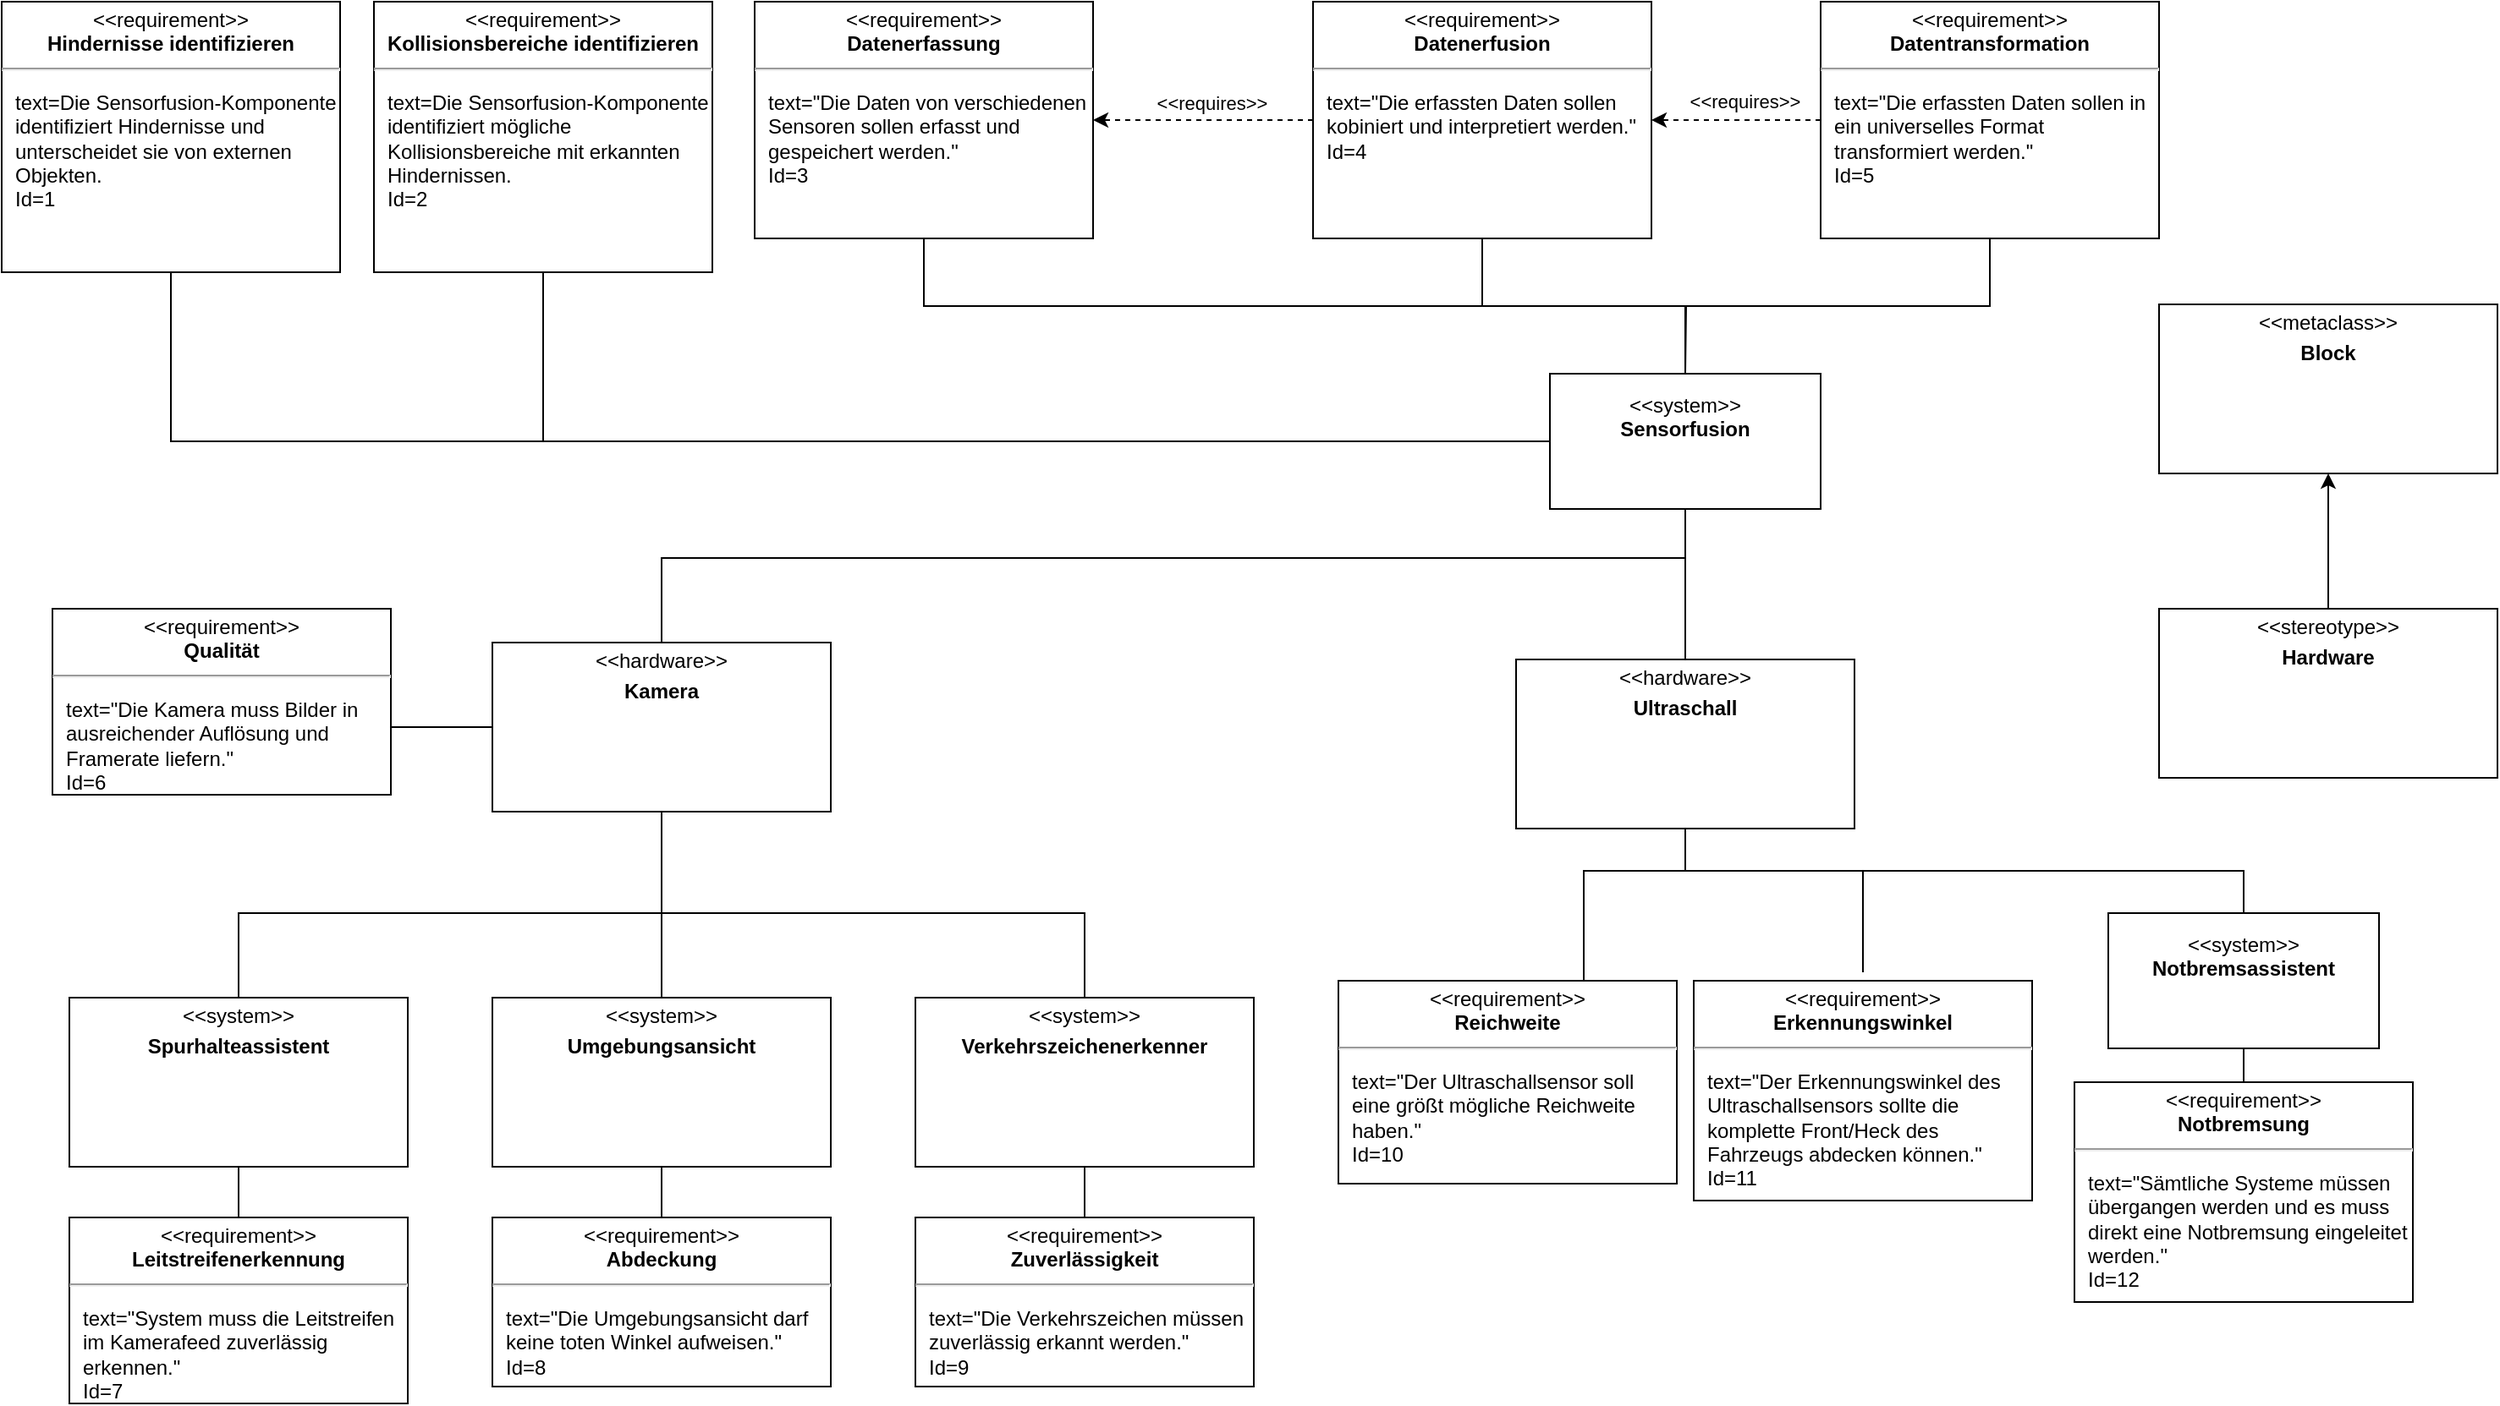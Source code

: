 <mxfile version="22.1.7" type="device">
  <diagram name="Page-1" id="J7lDw7_B6mRfGY2jVxNy">
    <mxGraphModel dx="5435" dy="2334" grid="1" gridSize="10" guides="1" tooltips="1" connect="1" arrows="1" fold="1" page="1" pageScale="1" pageWidth="827" pageHeight="1169" math="0" shadow="0">
      <root>
        <mxCell id="0" />
        <mxCell id="1" parent="0" />
        <mxCell id="3CJS3uB6BW7C9CZVDvfE-26" style="edgeStyle=orthogonalEdgeStyle;rounded=0;orthogonalLoop=1;jettySize=auto;html=1;entryX=0.5;entryY=1;entryDx=0;entryDy=0;endArrow=none;endFill=0;" parent="1" source="WkMunZ7JaqHcUI_JXrcm-2" target="3CJS3uB6BW7C9CZVDvfE-24" edge="1">
          <mxGeometry relative="1" as="geometry">
            <Array as="points">
              <mxPoint x="-1360" y="40" />
              <mxPoint x="-755" y="40" />
            </Array>
          </mxGeometry>
        </mxCell>
        <mxCell id="WkMunZ7JaqHcUI_JXrcm-2" value="&lt;p style=&quot;margin:0px;margin-top:4px;text-align:center;&quot;&gt;&amp;lt;&amp;lt;hardware&amp;gt;&amp;gt;&lt;br&gt;&lt;/p&gt;&lt;p style=&quot;margin:0px;margin-top:4px;text-align:center;&quot;&gt;&lt;b&gt;Kamera&lt;/b&gt;&lt;/p&gt;&lt;p&gt;&lt;/p&gt;&lt;p style=&quot;margin:0px;margin-left:8px;text-align:left;&quot;&gt;&lt;br&gt;&lt;/p&gt;" style="shape=rect;overflow=fill;html=1;whiteSpace=wrap;align=center;" parent="1" vertex="1">
          <mxGeometry x="-1460" y="90" width="200" height="100" as="geometry" />
        </mxCell>
        <mxCell id="3CJS3uB6BW7C9CZVDvfE-25" style="edgeStyle=orthogonalEdgeStyle;rounded=0;orthogonalLoop=1;jettySize=auto;html=1;exitX=0.5;exitY=0;exitDx=0;exitDy=0;entryX=0.5;entryY=1;entryDx=0;entryDy=0;endArrow=none;endFill=0;" parent="1" source="WkMunZ7JaqHcUI_JXrcm-3" target="3CJS3uB6BW7C9CZVDvfE-24" edge="1">
          <mxGeometry relative="1" as="geometry" />
        </mxCell>
        <mxCell id="WkMunZ7JaqHcUI_JXrcm-3" value="&lt;p style=&quot;margin:0px;margin-top:4px;text-align:center;&quot;&gt;&amp;lt;&amp;lt;hardware&amp;gt;&amp;gt;&lt;br&gt;&lt;/p&gt;&lt;p style=&quot;margin:0px;margin-top:4px;text-align:center;&quot;&gt;&lt;b&gt;Ultraschall&lt;/b&gt;&lt;/p&gt;" style="shape=rect;overflow=fill;html=1;whiteSpace=wrap;align=center;" parent="1" vertex="1">
          <mxGeometry x="-855" y="100" width="200" height="100" as="geometry" />
        </mxCell>
        <mxCell id="3CJS3uB6BW7C9CZVDvfE-17" style="edgeStyle=orthogonalEdgeStyle;rounded=0;orthogonalLoop=1;jettySize=auto;html=1;entryX=0.5;entryY=1;entryDx=0;entryDy=0;endArrow=none;endFill=0;exitX=0.5;exitY=0;exitDx=0;exitDy=0;" parent="1" source="WkMunZ7JaqHcUI_JXrcm-5" target="WkMunZ7JaqHcUI_JXrcm-2" edge="1">
          <mxGeometry relative="1" as="geometry">
            <Array as="points">
              <mxPoint x="-1110" y="250" />
              <mxPoint x="-1360" y="250" />
            </Array>
          </mxGeometry>
        </mxCell>
        <mxCell id="WkMunZ7JaqHcUI_JXrcm-5" value="&lt;p style=&quot;margin:0px;margin-top:4px;text-align:center;&quot;&gt;&amp;lt;&amp;lt;system&amp;gt;&amp;gt;&lt;br&gt;&lt;/p&gt;&lt;p style=&quot;margin:0px;margin-top:4px;text-align:center;&quot;&gt;&lt;b&gt;Verkehrszeichenerkenner&lt;/b&gt;&lt;/p&gt;" style="shape=rect;overflow=fill;html=1;whiteSpace=wrap;align=center;" parent="1" vertex="1">
          <mxGeometry x="-1210" y="300" width="200" height="100" as="geometry" />
        </mxCell>
        <mxCell id="3CJS3uB6BW7C9CZVDvfE-23" style="edgeStyle=orthogonalEdgeStyle;rounded=0;orthogonalLoop=1;jettySize=auto;html=1;entryX=0.5;entryY=1;entryDx=0;entryDy=0;endArrow=none;endFill=0;" parent="1" source="WkMunZ7JaqHcUI_JXrcm-7" target="WkMunZ7JaqHcUI_JXrcm-2" edge="1">
          <mxGeometry relative="1" as="geometry">
            <Array as="points">
              <mxPoint x="-1610" y="250" />
              <mxPoint x="-1360" y="250" />
            </Array>
          </mxGeometry>
        </mxCell>
        <mxCell id="WkMunZ7JaqHcUI_JXrcm-7" value="&lt;p style=&quot;margin:0px;margin-top:4px;text-align:center;&quot;&gt;&amp;lt;&amp;lt;system&amp;gt;&amp;gt;&lt;br&gt;&lt;/p&gt;&lt;p style=&quot;margin:0px;margin-top:4px;text-align:center;&quot;&gt;&lt;b&gt;Spurhalteassistent&lt;/b&gt;&lt;/p&gt;" style="shape=rect;overflow=fill;html=1;whiteSpace=wrap;align=center;" parent="1" vertex="1">
          <mxGeometry x="-1710" y="300" width="200" height="100" as="geometry" />
        </mxCell>
        <mxCell id="3CJS3uB6BW7C9CZVDvfE-39" style="edgeStyle=orthogonalEdgeStyle;rounded=0;orthogonalLoop=1;jettySize=auto;html=1;exitX=0.5;exitY=1;exitDx=0;exitDy=0;entryX=0;entryY=0.5;entryDx=0;entryDy=0;endArrow=none;endFill=0;" parent="1" source="WkMunZ7JaqHcUI_JXrcm-10" target="3CJS3uB6BW7C9CZVDvfE-24" edge="1">
          <mxGeometry relative="1" as="geometry" />
        </mxCell>
        <mxCell id="WkMunZ7JaqHcUI_JXrcm-10" value="&lt;p style=&quot;margin:0px;margin-top:4px;text-align:center;&quot;&gt;&amp;lt;&amp;lt;requirement&amp;gt;&amp;gt;&lt;br&gt;&lt;b&gt;Hindernisse identifizieren&lt;/b&gt;&lt;/p&gt;&lt;hr&gt;&lt;p&gt;&lt;/p&gt;&lt;p style=&quot;margin:0px;margin-left:8px;text-align:left;&quot;&gt;text=Die Sensorfusion-Komponente identifiziert Hindernisse und unterscheidet sie von externen Objekten.&lt;/p&gt;&lt;p style=&quot;margin:0px;margin-left:8px;text-align:left;&quot;&gt;Id=1&lt;/p&gt;" style="shape=rect;overflow=fill;html=1;whiteSpace=wrap;align=center;" parent="1" vertex="1">
          <mxGeometry x="-1750" y="-289" width="200" height="160" as="geometry" />
        </mxCell>
        <mxCell id="3CJS3uB6BW7C9CZVDvfE-40" style="edgeStyle=orthogonalEdgeStyle;rounded=0;orthogonalLoop=1;jettySize=auto;html=1;exitX=0.5;exitY=1;exitDx=0;exitDy=0;entryX=0;entryY=0.5;entryDx=0;entryDy=0;endArrow=none;endFill=0;" parent="1" source="WkMunZ7JaqHcUI_JXrcm-11" target="3CJS3uB6BW7C9CZVDvfE-24" edge="1">
          <mxGeometry relative="1" as="geometry" />
        </mxCell>
        <mxCell id="WkMunZ7JaqHcUI_JXrcm-11" value="&lt;p style=&quot;margin:0px;margin-top:4px;text-align:center;&quot;&gt;&amp;lt;&amp;lt;requirement&amp;gt;&amp;gt;&lt;br&gt;&lt;b&gt;Kollisionsbereiche identifizieren&lt;/b&gt;&lt;/p&gt;&lt;hr&gt;&lt;p&gt;&lt;/p&gt;&lt;p style=&quot;margin:0px;margin-left:8px;text-align:left;&quot;&gt;text=Die Sensorfusion-Komponente identifiziert mögliche Kollisionsbereiche mit erkannten Hindernissen.&lt;br&gt;Id=2&lt;/p&gt;" style="shape=rect;overflow=fill;html=1;whiteSpace=wrap;align=center;" parent="1" vertex="1">
          <mxGeometry x="-1530" y="-289" width="200" height="160" as="geometry" />
        </mxCell>
        <mxCell id="3CJS3uB6BW7C9CZVDvfE-2" style="edgeStyle=orthogonalEdgeStyle;rounded=0;orthogonalLoop=1;jettySize=auto;html=1;entryX=0.5;entryY=1;entryDx=0;entryDy=0;endArrow=none;endFill=0;" parent="1" source="3CJS3uB6BW7C9CZVDvfE-1" target="WkMunZ7JaqHcUI_JXrcm-2" edge="1">
          <mxGeometry relative="1" as="geometry">
            <Array as="points">
              <mxPoint x="-1280" y="330" />
              <mxPoint x="-1360" y="330" />
            </Array>
          </mxGeometry>
        </mxCell>
        <mxCell id="3CJS3uB6BW7C9CZVDvfE-1" value="&lt;p style=&quot;margin:0px;margin-top:4px;text-align:center;&quot;&gt;&amp;lt;&amp;lt;system&amp;gt;&amp;gt;&lt;br&gt;&lt;/p&gt;&lt;p style=&quot;margin:0px;margin-top:4px;text-align:center;&quot;&gt;&lt;b&gt;Umgebungsansicht&lt;/b&gt;&lt;/p&gt;" style="shape=rect;overflow=fill;html=1;whiteSpace=wrap;align=center;" parent="1" vertex="1">
          <mxGeometry x="-1460" y="300" width="200" height="100" as="geometry" />
        </mxCell>
        <mxCell id="3CJS3uB6BW7C9CZVDvfE-5" style="edgeStyle=orthogonalEdgeStyle;rounded=0;orthogonalLoop=1;jettySize=auto;html=1;endArrow=none;endFill=0;" parent="1" source="3CJS3uB6BW7C9CZVDvfE-3" target="WkMunZ7JaqHcUI_JXrcm-2" edge="1">
          <mxGeometry relative="1" as="geometry">
            <Array as="points">
              <mxPoint x="-1500" y="140" />
              <mxPoint x="-1500" y="140" />
            </Array>
          </mxGeometry>
        </mxCell>
        <mxCell id="3CJS3uB6BW7C9CZVDvfE-3" value="&lt;p style=&quot;margin:0px;margin-top:4px;text-align:center;&quot;&gt;&amp;lt;&amp;lt;requirement&amp;gt;&amp;gt;&lt;br&gt;&lt;b&gt;Qualität&lt;/b&gt;&lt;/p&gt;&lt;hr&gt;&lt;p&gt;&lt;/p&gt;&lt;p style=&quot;margin:0px;margin-left:8px;text-align:left;&quot;&gt;text=&quot;Die Kamera muss Bilder in ausreichender Auflösung und Framerate liefern.&quot;&lt;br&gt;Id=6&lt;/p&gt;" style="shape=rect;overflow=fill;html=1;whiteSpace=wrap;align=center;" parent="1" vertex="1">
          <mxGeometry x="-1720" y="70" width="200" height="110" as="geometry" />
        </mxCell>
        <mxCell id="3CJS3uB6BW7C9CZVDvfE-7" style="edgeStyle=orthogonalEdgeStyle;rounded=0;orthogonalLoop=1;jettySize=auto;html=1;endArrow=none;endFill=0;" parent="1" source="3CJS3uB6BW7C9CZVDvfE-6" target="3CJS3uB6BW7C9CZVDvfE-1" edge="1">
          <mxGeometry relative="1" as="geometry" />
        </mxCell>
        <mxCell id="3CJS3uB6BW7C9CZVDvfE-6" value="&lt;p style=&quot;margin:0px;margin-top:4px;text-align:center;&quot;&gt;&amp;lt;&amp;lt;requirement&amp;gt;&amp;gt;&lt;br&gt;&lt;b&gt;Abdeckung&lt;/b&gt;&lt;/p&gt;&lt;hr&gt;&lt;p&gt;&lt;/p&gt;&lt;p style=&quot;margin:0px;margin-left:8px;text-align:left;&quot;&gt;text=&quot;Die Umgebungsansicht darf keine toten Winkel aufweisen.&quot;&lt;br&gt;Id=8&lt;/p&gt;" style="shape=rect;overflow=fill;html=1;whiteSpace=wrap;align=center;" parent="1" vertex="1">
          <mxGeometry x="-1460" y="430" width="200" height="100" as="geometry" />
        </mxCell>
        <mxCell id="3CJS3uB6BW7C9CZVDvfE-12" style="edgeStyle=orthogonalEdgeStyle;rounded=0;orthogonalLoop=1;jettySize=auto;html=1;endArrow=none;endFill=0;exitX=0.5;exitY=0;exitDx=0;exitDy=0;" parent="1" source="3CJS3uB6BW7C9CZVDvfE-8" target="WkMunZ7JaqHcUI_JXrcm-3" edge="1">
          <mxGeometry relative="1" as="geometry">
            <Array as="points">
              <mxPoint x="-815" y="225" />
              <mxPoint x="-755" y="225" />
            </Array>
          </mxGeometry>
        </mxCell>
        <mxCell id="3CJS3uB6BW7C9CZVDvfE-8" value="&lt;p style=&quot;margin:0px;margin-top:4px;text-align:center;&quot;&gt;&amp;lt;&amp;lt;requirement&amp;gt;&amp;gt;&lt;br&gt;&lt;b&gt;Reichweite&lt;/b&gt;&lt;/p&gt;&lt;hr&gt;&lt;p&gt;&lt;/p&gt;&lt;p style=&quot;margin:0px;margin-left:8px;text-align:left;&quot;&gt;text=&quot;Der Ultraschallsensor soll eine größt mögliche Reichweite haben.&quot;&lt;br&gt;Id=10&lt;/p&gt;" style="shape=rect;overflow=fill;html=1;whiteSpace=wrap;align=center;" parent="1" vertex="1">
          <mxGeometry x="-960" y="290" width="200" height="120" as="geometry" />
        </mxCell>
        <mxCell id="3CJS3uB6BW7C9CZVDvfE-11" style="edgeStyle=orthogonalEdgeStyle;rounded=0;orthogonalLoop=1;jettySize=auto;html=1;entryX=0.5;entryY=1;entryDx=0;entryDy=0;endArrow=none;endFill=0;" parent="1" target="WkMunZ7JaqHcUI_JXrcm-3" edge="1">
          <mxGeometry relative="1" as="geometry">
            <mxPoint x="-650" y="285" as="sourcePoint" />
            <mxPoint x="-755" y="195" as="targetPoint" />
            <Array as="points">
              <mxPoint x="-650" y="225" />
              <mxPoint x="-755" y="225" />
            </Array>
          </mxGeometry>
        </mxCell>
        <mxCell id="3CJS3uB6BW7C9CZVDvfE-9" value="&lt;p style=&quot;margin:0px;margin-top:4px;text-align:center;&quot;&gt;&amp;lt;&amp;lt;requirement&amp;gt;&amp;gt;&lt;br&gt;&lt;b&gt;Erkennungswinkel&lt;/b&gt;&lt;/p&gt;&lt;hr&gt;&lt;p&gt;&lt;/p&gt;&lt;p style=&quot;margin:0px;margin-left:8px;text-align:left;&quot;&gt;text=&quot;Der Erkennungswinkel des Ultraschallsensors sollte die komplette Front/Heck des Fahrzeugs abdecken können.&quot;&lt;br&gt;Id=11&lt;/p&gt;" style="shape=rect;overflow=fill;html=1;whiteSpace=wrap;align=center;" parent="1" vertex="1">
          <mxGeometry x="-750" y="290" width="200" height="130" as="geometry" />
        </mxCell>
        <mxCell id="3IyTDMlbP66jioT_kEqA-1" style="edgeStyle=orthogonalEdgeStyle;rounded=0;orthogonalLoop=1;jettySize=auto;html=1;exitX=0.5;exitY=0;exitDx=0;exitDy=0;entryX=0.5;entryY=1;entryDx=0;entryDy=0;endArrow=none;endFill=0;" parent="1" source="3CJS3uB6BW7C9CZVDvfE-13" target="WkMunZ7JaqHcUI_JXrcm-3" edge="1">
          <mxGeometry relative="1" as="geometry" />
        </mxCell>
        <mxCell id="3CJS3uB6BW7C9CZVDvfE-13" value="&lt;p&gt;&amp;lt;&amp;lt;system&amp;gt;&amp;gt;&lt;br&gt;&lt;b&gt;Notbremsassistent&lt;/b&gt;&lt;/p&gt;" style="shape=rect;html=1;overflow=fill;whiteSpace=wrap;align=center;" parent="1" vertex="1">
          <mxGeometry x="-505" y="250" width="160" height="80" as="geometry" />
        </mxCell>
        <mxCell id="3CJS3uB6BW7C9CZVDvfE-16" style="edgeStyle=orthogonalEdgeStyle;rounded=0;orthogonalLoop=1;jettySize=auto;html=1;entryX=0.5;entryY=1;entryDx=0;entryDy=0;endArrow=none;endFill=0;" parent="1" source="3CJS3uB6BW7C9CZVDvfE-15" target="3CJS3uB6BW7C9CZVDvfE-13" edge="1">
          <mxGeometry relative="1" as="geometry" />
        </mxCell>
        <mxCell id="3CJS3uB6BW7C9CZVDvfE-15" value="&lt;p style=&quot;margin:0px;margin-top:4px;text-align:center;&quot;&gt;&amp;lt;&amp;lt;requirement&amp;gt;&amp;gt;&lt;br&gt;&lt;b&gt;Notbremsung&lt;/b&gt;&lt;/p&gt;&lt;hr&gt;&lt;p&gt;&lt;/p&gt;&lt;p style=&quot;margin:0px;margin-left:8px;text-align:left;&quot;&gt;text=&quot;Sämtliche Systeme müssen übergangen werden und es muss direkt eine Notbremsung eingeleitet werden.&quot;&lt;br&gt;Id=12&lt;/p&gt;" style="shape=rect;overflow=fill;html=1;whiteSpace=wrap;align=center;" parent="1" vertex="1">
          <mxGeometry x="-525" y="350" width="200" height="130" as="geometry" />
        </mxCell>
        <mxCell id="3CJS3uB6BW7C9CZVDvfE-20" style="edgeStyle=orthogonalEdgeStyle;rounded=0;orthogonalLoop=1;jettySize=auto;html=1;endArrow=none;endFill=0;" parent="1" source="3CJS3uB6BW7C9CZVDvfE-18" target="WkMunZ7JaqHcUI_JXrcm-5" edge="1">
          <mxGeometry relative="1" as="geometry" />
        </mxCell>
        <mxCell id="3CJS3uB6BW7C9CZVDvfE-18" value="&lt;p style=&quot;margin:0px;margin-top:4px;text-align:center;&quot;&gt;&amp;lt;&amp;lt;requirement&amp;gt;&amp;gt;&lt;br&gt;&lt;b&gt;Zuverlässigkeit&lt;/b&gt;&lt;/p&gt;&lt;hr&gt;&lt;p&gt;&lt;/p&gt;&lt;p style=&quot;margin:0px;margin-left:8px;text-align:left;&quot;&gt;text=&quot;Die Verkehrszeichen müssen zuverlässig erkannt werden.&quot;&lt;br&gt;Id=9&lt;/p&gt;" style="shape=rect;overflow=fill;html=1;whiteSpace=wrap;align=center;" parent="1" vertex="1">
          <mxGeometry x="-1210" y="430" width="200" height="100" as="geometry" />
        </mxCell>
        <mxCell id="3CJS3uB6BW7C9CZVDvfE-22" style="edgeStyle=orthogonalEdgeStyle;rounded=0;orthogonalLoop=1;jettySize=auto;html=1;entryX=0.5;entryY=1;entryDx=0;entryDy=0;endArrow=none;endFill=0;" parent="1" source="3CJS3uB6BW7C9CZVDvfE-21" target="WkMunZ7JaqHcUI_JXrcm-7" edge="1">
          <mxGeometry relative="1" as="geometry" />
        </mxCell>
        <mxCell id="3CJS3uB6BW7C9CZVDvfE-21" value="&lt;p style=&quot;margin:0px;margin-top:4px;text-align:center;&quot;&gt;&amp;lt;&amp;lt;requirement&amp;gt;&amp;gt;&lt;br&gt;&lt;b&gt;Leitstreifenerkennung&lt;/b&gt;&lt;/p&gt;&lt;hr&gt;&lt;p&gt;&lt;/p&gt;&lt;p style=&quot;margin:0px;margin-left:8px;text-align:left;&quot;&gt;text=&quot;System muss die Leitstreifen im Kamerafeed zuverlässig erkennen.&quot;&lt;br&gt;Id=7&lt;/p&gt;" style="shape=rect;overflow=fill;html=1;whiteSpace=wrap;align=center;" parent="1" vertex="1">
          <mxGeometry x="-1710" y="430" width="200" height="110" as="geometry" />
        </mxCell>
        <mxCell id="3CJS3uB6BW7C9CZVDvfE-24" value="&lt;p&gt;&amp;lt;&amp;lt;system&amp;gt;&amp;gt;&lt;br&gt;&lt;b&gt;Sensorfusion&lt;/b&gt;&lt;/p&gt;" style="shape=rect;html=1;overflow=fill;whiteSpace=wrap;align=center;" parent="1" vertex="1">
          <mxGeometry x="-835" y="-69" width="160" height="80" as="geometry" />
        </mxCell>
        <mxCell id="3CJS3uB6BW7C9CZVDvfE-33" style="edgeStyle=orthogonalEdgeStyle;rounded=0;orthogonalLoop=1;jettySize=auto;html=1;exitX=0.5;exitY=1;exitDx=0;exitDy=0;entryX=0.5;entryY=0;entryDx=0;entryDy=0;endArrow=none;endFill=0;" parent="1" source="3CJS3uB6BW7C9CZVDvfE-27" target="3CJS3uB6BW7C9CZVDvfE-24" edge="1">
          <mxGeometry relative="1" as="geometry" />
        </mxCell>
        <mxCell id="3CJS3uB6BW7C9CZVDvfE-27" value="&lt;p style=&quot;margin:0px;margin-top:4px;text-align:center;&quot;&gt;&amp;lt;&amp;lt;requirement&amp;gt;&amp;gt;&lt;br&gt;&lt;b&gt;Datenerfassung&lt;/b&gt;&lt;/p&gt;&lt;hr&gt;&lt;p&gt;&lt;/p&gt;&lt;p style=&quot;margin:0px;margin-left:8px;text-align:left;&quot;&gt;text=&quot;Die Daten von verschiedenen Sensoren sollen erfasst und gespeichert werden.&quot;&lt;br&gt;Id=3&lt;/p&gt;" style="shape=rect;overflow=fill;html=1;whiteSpace=wrap;align=center;" parent="1" vertex="1">
          <mxGeometry x="-1305" y="-289" width="200" height="140" as="geometry" />
        </mxCell>
        <mxCell id="3CJS3uB6BW7C9CZVDvfE-29" style="edgeStyle=orthogonalEdgeStyle;rounded=0;orthogonalLoop=1;jettySize=auto;html=1;entryX=1;entryY=0.5;entryDx=0;entryDy=0;dashed=1;" parent="1" source="3CJS3uB6BW7C9CZVDvfE-28" target="3CJS3uB6BW7C9CZVDvfE-27" edge="1">
          <mxGeometry relative="1" as="geometry" />
        </mxCell>
        <mxCell id="3CJS3uB6BW7C9CZVDvfE-30" value="&amp;lt;&amp;lt;requires&amp;gt;&amp;gt;" style="edgeLabel;html=1;align=center;verticalAlign=middle;resizable=0;points=[];" parent="3CJS3uB6BW7C9CZVDvfE-29" vertex="1" connectable="0">
          <mxGeometry x="-0.323" y="-6" relative="1" as="geometry">
            <mxPoint x="-16" y="-4" as="offset" />
          </mxGeometry>
        </mxCell>
        <mxCell id="3CJS3uB6BW7C9CZVDvfE-31" style="edgeStyle=orthogonalEdgeStyle;rounded=0;orthogonalLoop=1;jettySize=auto;html=1;exitX=0.5;exitY=1;exitDx=0;exitDy=0;entryX=0.5;entryY=0;entryDx=0;entryDy=0;endArrow=none;endFill=0;" parent="1" source="3CJS3uB6BW7C9CZVDvfE-28" target="3CJS3uB6BW7C9CZVDvfE-24" edge="1">
          <mxGeometry relative="1" as="geometry" />
        </mxCell>
        <mxCell id="3CJS3uB6BW7C9CZVDvfE-28" value="&lt;p style=&quot;margin:0px;margin-top:4px;text-align:center;&quot;&gt;&amp;lt;&amp;lt;requirement&amp;gt;&amp;gt;&lt;br&gt;&lt;b&gt;Datenerfusion&lt;/b&gt;&lt;/p&gt;&lt;hr&gt;&lt;p&gt;&lt;/p&gt;&lt;p style=&quot;margin:0px;margin-left:8px;text-align:left;&quot;&gt;text=&quot;Die erfassten Daten sollen kobiniert und interpretiert werden.&quot;&lt;br&gt;Id=4&lt;/p&gt;" style="shape=rect;overflow=fill;html=1;whiteSpace=wrap;align=center;" parent="1" vertex="1">
          <mxGeometry x="-975" y="-289" width="200" height="140" as="geometry" />
        </mxCell>
        <mxCell id="3CJS3uB6BW7C9CZVDvfE-37" style="edgeStyle=orthogonalEdgeStyle;rounded=0;orthogonalLoop=1;jettySize=auto;html=1;exitX=0.5;exitY=1;exitDx=0;exitDy=0;endArrow=none;endFill=0;" parent="1" source="3CJS3uB6BW7C9CZVDvfE-34" edge="1">
          <mxGeometry relative="1" as="geometry">
            <mxPoint x="-755" y="-69" as="targetPoint" />
          </mxGeometry>
        </mxCell>
        <mxCell id="3CJS3uB6BW7C9CZVDvfE-34" value="&lt;p style=&quot;margin:0px;margin-top:4px;text-align:center;&quot;&gt;&amp;lt;&amp;lt;requirement&amp;gt;&amp;gt;&lt;br&gt;&lt;b&gt;Datentransformation&lt;/b&gt;&lt;/p&gt;&lt;hr&gt;&lt;p&gt;&lt;/p&gt;&lt;p style=&quot;margin:0px;margin-left:8px;text-align:left;&quot;&gt;text=&quot;Die erfassten Daten sollen in ein universelles Format transformiert werden.&quot;&lt;br&gt;Id=5&lt;/p&gt;" style="shape=rect;overflow=fill;html=1;whiteSpace=wrap;align=center;" parent="1" vertex="1">
          <mxGeometry x="-675" y="-289" width="200" height="140" as="geometry" />
        </mxCell>
        <mxCell id="3CJS3uB6BW7C9CZVDvfE-35" style="edgeStyle=orthogonalEdgeStyle;rounded=0;orthogonalLoop=1;jettySize=auto;html=1;entryX=1;entryY=0.5;entryDx=0;entryDy=0;dashed=1;exitX=0;exitY=0.5;exitDx=0;exitDy=0;" parent="1" source="3CJS3uB6BW7C9CZVDvfE-34" target="3CJS3uB6BW7C9CZVDvfE-28" edge="1">
          <mxGeometry relative="1" as="geometry">
            <mxPoint x="-660" y="-219" as="sourcePoint" />
            <mxPoint x="-760" y="-219.5" as="targetPoint" />
          </mxGeometry>
        </mxCell>
        <mxCell id="3CJS3uB6BW7C9CZVDvfE-36" value="&amp;lt;&amp;lt;requires&amp;gt;&amp;gt;" style="edgeLabel;html=1;align=center;verticalAlign=middle;resizable=0;points=[];" parent="3CJS3uB6BW7C9CZVDvfE-35" vertex="1" connectable="0">
          <mxGeometry x="-0.323" y="-6" relative="1" as="geometry">
            <mxPoint x="-11" y="-5" as="offset" />
          </mxGeometry>
        </mxCell>
        <mxCell id="KCRMuqE5agu1tMKIUu5A-3" style="edgeStyle=orthogonalEdgeStyle;rounded=0;orthogonalLoop=1;jettySize=auto;html=1;" edge="1" parent="1" source="KCRMuqE5agu1tMKIUu5A-1" target="KCRMuqE5agu1tMKIUu5A-2">
          <mxGeometry relative="1" as="geometry" />
        </mxCell>
        <mxCell id="KCRMuqE5agu1tMKIUu5A-1" value="&lt;p style=&quot;margin:0px;margin-top:4px;text-align:center;&quot;&gt;&amp;lt;&amp;lt;stereotype&amp;gt;&amp;gt;&lt;br&gt;&lt;/p&gt;&lt;p style=&quot;margin:0px;margin-top:4px;text-align:center;&quot;&gt;&lt;b&gt;Hardware&lt;/b&gt;&lt;/p&gt;" style="shape=rect;overflow=fill;html=1;whiteSpace=wrap;align=center;" vertex="1" parent="1">
          <mxGeometry x="-475" y="70" width="200" height="100" as="geometry" />
        </mxCell>
        <mxCell id="KCRMuqE5agu1tMKIUu5A-2" value="&lt;p style=&quot;margin:0px;margin-top:4px;text-align:center;&quot;&gt;&amp;lt;&amp;lt;metaclass&amp;gt;&amp;gt;&lt;br&gt;&lt;/p&gt;&lt;p style=&quot;margin:0px;margin-top:4px;text-align:center;&quot;&gt;&lt;b&gt;Block&lt;/b&gt;&lt;/p&gt;" style="shape=rect;overflow=fill;html=1;whiteSpace=wrap;align=center;" vertex="1" parent="1">
          <mxGeometry x="-475" y="-110" width="200" height="100" as="geometry" />
        </mxCell>
      </root>
    </mxGraphModel>
  </diagram>
</mxfile>
